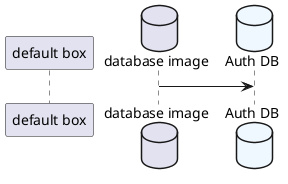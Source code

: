 @startuml

participant "default box" as particpantA

database "database image" as db


database "Auth DB" as A #AliceBlue

db -> A

@enduml